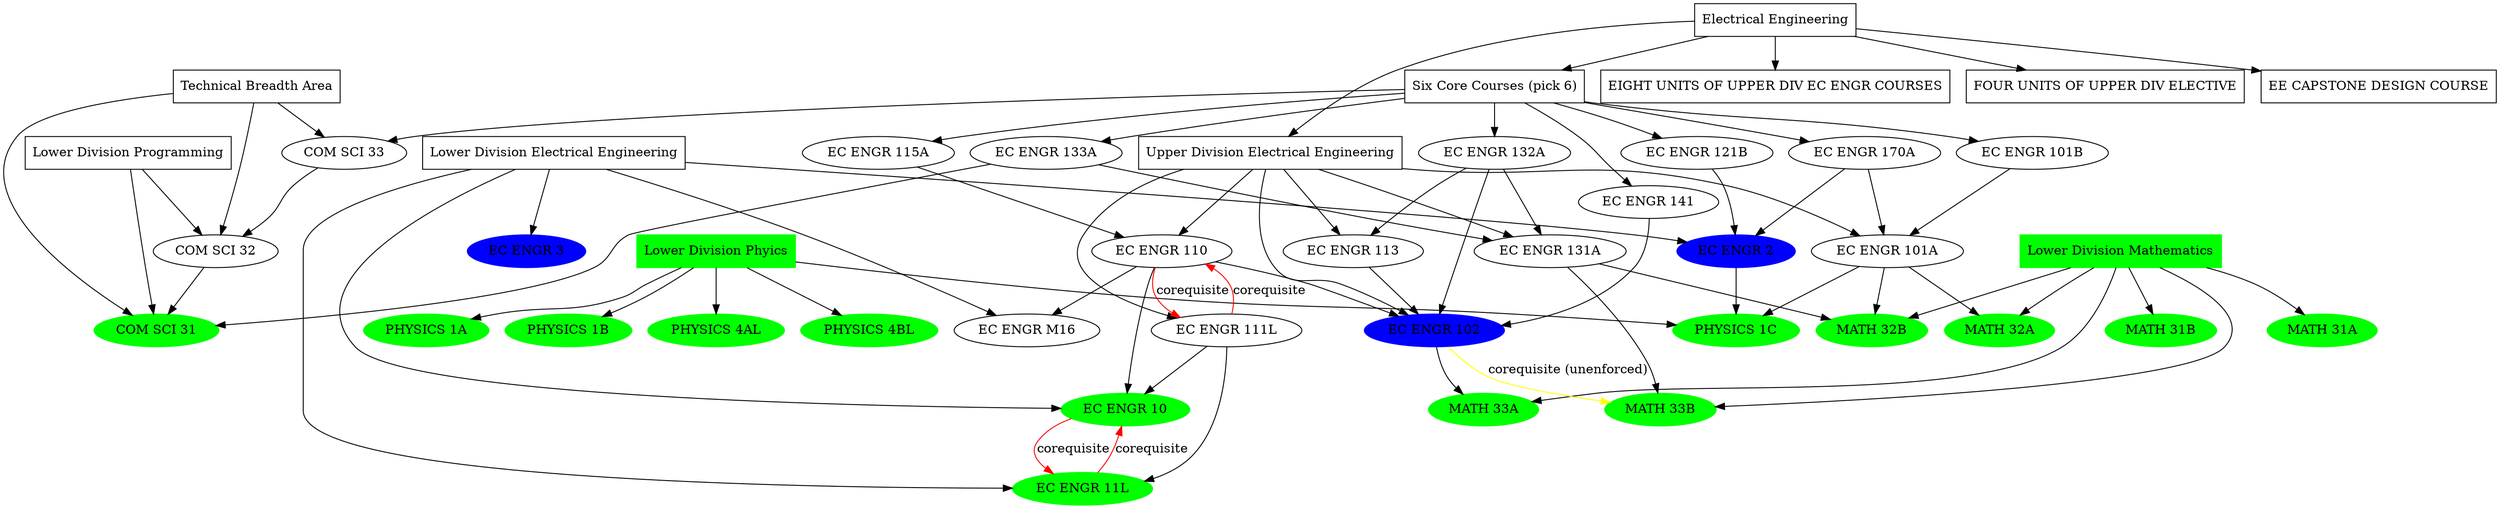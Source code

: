 digraph classes {
	"Lower Division Programming" [shape=box]
	"COM SCI 31" [color=green,style=filled]

	"Lower Division Programming" -> "COM SCI 31"
	"Lower Division Programming" -> "COM SCI 32" -> "COM SCI 31"

	LDEE [label="Lower Division Electrical Engineering",shape=box]
	"EC ENGR 2" [color=blue,style=filled]
	"EC ENGR 3" [color=blue,style=filled]
	"EC ENGR 10" [color=green,style=filled]
	"EC ENGR 10" -> "EC ENGR 11L" [color=red,label=corequisite]
	"EC ENGR 11L" [color=green,style=filled]
	"EC ENGR 11L" -> "EC ENGR 10" [color=red,label=corequisite]
	LDEE -> "EC ENGR 2" -> "PHYSICS 1C"
	LDEE -> "EC ENGR 3"
	LDEE -> "EC ENGR 10"
	LDEE -> "EC ENGR 11L"
	LDEE -> "EC ENGR M16"

	LDM [label="Lower Division Mathematics",shape=box,color=green,style=filled]
	"MATH 31A" [color=green,style=filled]
	"MATH 31B" [color=green,style=filled]
	"MATH 32A" [color=green,style=filled]
	"MATH 32B" [color=green,style=filled]
	"MATH 33A" [color=green,style=filled]
	"MATH 33B" [color=green,style=filled]
	LDM -> "MATH 31A"
	LDM -> "MATH 31B"
	LDM -> "MATH 32A"
	LDM -> "MATH 32B"
	LDM -> "MATH 33A"
	LDM -> "MATH 33B"

	LDP [label="Lower Division Phyics", shape=box,color=green,style=filled]
	"PHYSICS 1A"  [color=green,style=filled]
        "PHYSICS 1B"  [color=green,style=filled]
        "PHYSICS 1C"  [color=green,style=filled]
        "PHYSICS 4AL" [color=green,style=filled]
        "PHYSICS 4BL" [color=green,style=filled]
	LDP -> "PHYSICS 1A"
	LDP -> "PHYSICS 1B"
	LDP -> "PHYSICS 1C"
	LDP -> "PHYSICS 4AL"
	LDP -> "PHYSICS 4BL"

	EE [label="Electrical Engineering", shape=box]
	EE -> UDEE
	EE -> CEE
	EE -> "EIGHT UNITS OF UPPER DIV EC ENGR COURSES"
	"EIGHT UNITS OF UPPER DIV EC ENGR COURSES" [shape=box]
	EE -> "FOUR UNITS OF UPPER DIV ELECTIVE"
	"FOUR UNITS OF UPPER DIV ELECTIVE" [shape=box]
	EE -> "EE CAPSTONE DESIGN COURSE"
	"EE CAPSTONE DESIGN COURSE" [shape=box]
	UDEE [label="Upper Division Electrical Engineering", shape=box]
	"EC ENGR 101A"
	"EC ENGR 101A" -> "MATH 32A"
	"EC ENGR 101A" -> "MATH 32B"
	"EC ENGR 101A" -> "PHYSICS 1C"
	"EC ENGR 102" [color=blue,style=filled]
	"EC ENGR 102" -> "MATH 33A"
	"EC ENGR 102" -> "MATH 33B" [label="corequisite (unenforced)",color=yellow]
	"EC ENGR 110"
	"EC ENGR 110" -> "EC ENGR 111L" [color=red,label=corequisite]
	"EC ENGR 110" -> "EC ENGR 10"
	"EC ENGR 110" -> "EC ENGR M16"
	"EC ENGR 110" -> "EC ENGR 102"
	"EC ENGR 111L"
	"EC ENGR 111L" -> "EC ENGR 110" [color=red,label=corequisite]
	"EC ENGR 111L" -> "EC ENGR 10"
	"EC ENGR 111L" -> "EC ENGR 11L"
	"EC ENGR 113"
	"EC ENGR 113" -> "EC ENGR 102"
	"EC ENGR 131A"
	"EC ENGR 131A" -> "MATH 32B"
	"EC ENGR 131A" -> "MATH 33B"
	UDEE -> "EC ENGR 101A"
        UDEE -> "EC ENGR 102" 
        UDEE -> "EC ENGR 110"
        UDEE -> "EC ENGR 111L"
        UDEE -> "EC ENGR 113"
        UDEE -> "EC ENGR 131A"
	CEE [label="Six Core Courses (pick 6)", shape=box]
	"COM SCI 33"
	"COM SCI 33" -> "COM SCI 32"
	"EC ENGR 101B"
	"EC ENGR 101B" -> "EC ENGR 101A"
	"EC ENGR 115A"
	"EC ENGR 115A" -> "EC ENGR 110"
	"EC ENGR 121B"
	"EC ENGR 121B" -> "EC ENGR 2"
	"EC ENGR 132A"
	"EC ENGR 132A" -> "EC ENGR 102"
	"EC ENGR 132A" -> "EC ENGR 113"
	"EC ENGR 132A" -> "EC ENGR 131A"
	"EC ENGR 133A"
	"EC ENGR 133A" -> "EC ENGR 131A"
	"EC ENGR 133A" -> "COM SCI 31"
	"EC ENGR 141"
	"EC ENGR 141" -> "EC ENGR 102"
	"EC ENGR 170A"
	"EC ENGR 170A" -> "EC ENGR 2"
	"EC ENGR 170A" -> "EC ENGR 101A"
	CEE -> "COM SCI 33"
	CEE -> "EC ENGR 101B"
	CEE -> "EC ENGR 115A"
	CEE -> "EC ENGR 121B"
	CEE -> "EC ENGR 132A"
	CEE -> "EC ENGR 133A"
	CEE -> "EC ENGR 141"
	CEE -> "EC ENGR 170A"

	TBA [shape=box,label="Technical Breadth Area"]
	TBA -> "COM SCI 31"
	TBA -> "COM SCI 32"
	TBA -> "COM SCI 33"
}
